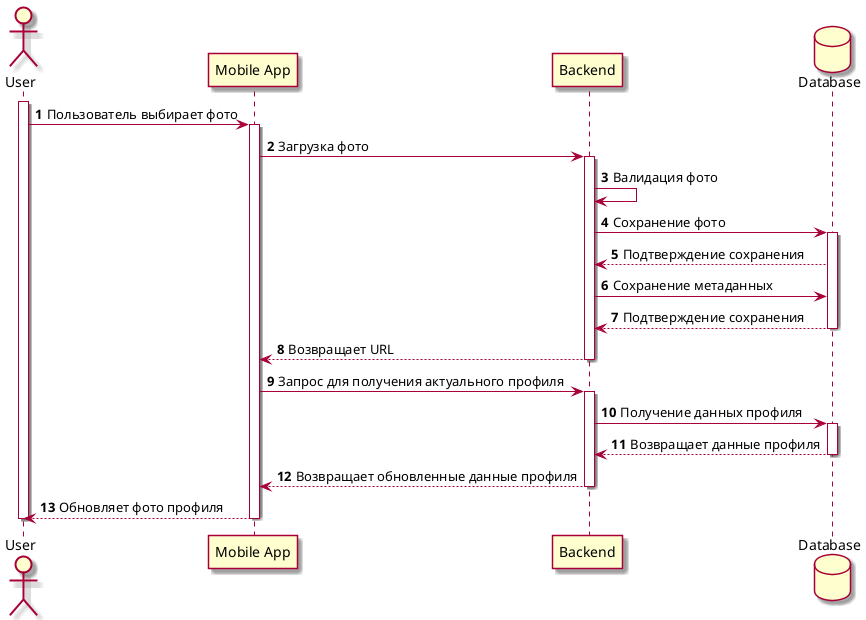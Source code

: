 @startuml

skin rose

autonumber

actor User
participant "Mobile App" as App
participant "Backend" as Backend
database "Database" as DB

activate User
User -> App : Пользователь выбирает фото

activate App
App -> Backend : Загрузка фото

activate Backend
Backend -> Backend : Валидация фото
Backend -> DB : Сохранение фото

activate DB
DB --> Backend : Подтверждение сохранения
Backend -> DB : Сохранение метаданных
DB --> Backend : Подтверждение сохранения

deactivate DB
Backend --> App : Возвращает URL
deactivate Backend

App -> Backend : Запрос для получения актуального профиля
activate Backend
Backend -> DB : Получение данных профиля
activate DB
DB --> Backend : Возвращает данные профиля
deactivate DB
Backend --> App : Возвращает обновленные данные профиля
deactivate Backend

App --> User : Обновляет фото профиля
deactivate App
deactivate User
@enduml
